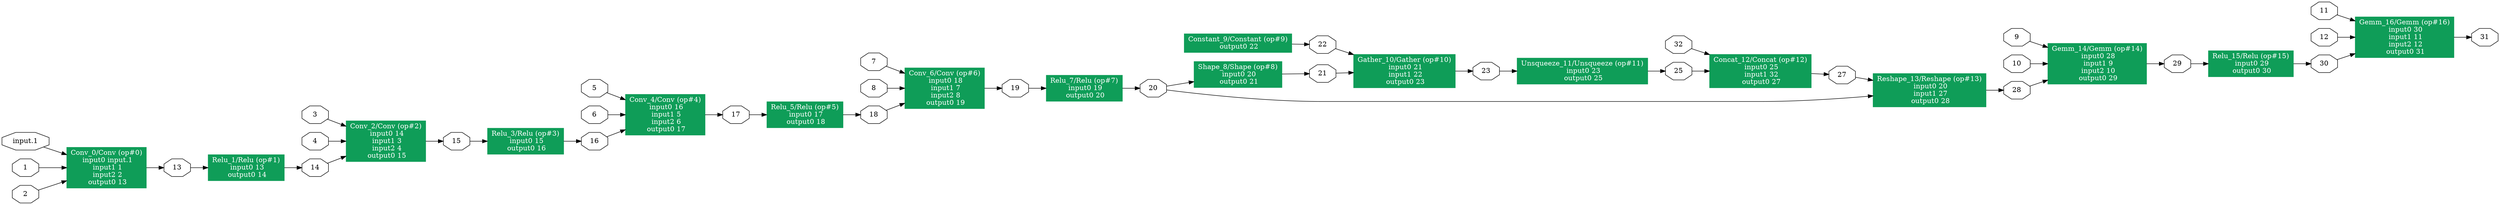 digraph "torch-jit-export" {
	graph [bb="0,0,5083.7,410",
		rankdir=LR
	];
	node [label="\N"];
	"Conv_0/Conv (op#0)\n input0 input.1\n input1 1\n input2 2\n output0 13"	[URL="javascript:alert('')",
		color="#0F9D58",
		fontcolor="#FFFFFF",
		height=1.1528,
		pos="212.67,72",
		shape=box,
		style=filled,
		width=2.25];
	130	[height=0.5,
		label=13,
		pos="356.67,72",
		shape=octagon,
		width=0.75];
	"Conv_0/Conv (op#0)\n input0 input.1\n input1 1\n input2 2\n output0 13" -> 130	[pos="e,329.38,72 293.8,72 302.63,72 311.26,72 319.14,72"];
	"input.10"	[height=0.5,
		label="input.1",
		pos="47.837,126",
		shape=octagon,
		width=1.3288];
	"input.10" -> "Conv_0/Conv (op#0)\n input0 input.1\n input1 1\n input2 2\n output0 13"	[pos="e,131.64,98.542 84.573,114.15 95.798,110.43 108.74,106.14 121.97,101.75"];
	10	[height=0.5,
		label=1,
		pos="47.837,72",
		shape=octagon,
		width=0.75];
	10 -> "Conv_0/Conv (op#0)\n input0 input.1\n input1 1\n input2 2\n output0 13"	[pos="e,131.37,72 75,72 87.927,72 104.37,72 121.34,72"];
	20	[height=0.5,
		label=2,
		pos="47.837,18",
		shape=octagon,
		width=0.75];
	20 -> "Conv_0/Conv (op#0)\n input0 input.1\n input1 1\n input2 2\n output0 13"	[pos="e,131.49,45.41 73.924,26.319 87.097,30.688 104.13,36.336 121.7,42.162"];
	"Relu_1/Relu (op#1)\n input0 13\n output0 14"	[URL="javascript:alert('')",
		color="#0F9D58",
		fontcolor="#FFFFFF",
		height=0.73611,
		pos="497.17,72",
		shape=box,
		style=filled,
		width=2.1528];
	130 -> "Relu_1/Relu (op#1)\n input0 13\n output0 14"	[pos="e,419.39,72 383.73,72 391.32,72 400.07,72 409.27,72"];
	140	[height=0.5,
		label=14,
		pos="637.67,72",
		shape=octagon,
		width=0.75];
	"Relu_1/Relu (op#1)\n input0 13\n output0 14" -> 140	[pos="e,610.55,72 574.72,72 583.68,72 592.47,72 600.5,72"];
	"Conv_2/Conv (op#2)\n input0 14\n input1 3\n input2 4\n output0 15"	[URL="javascript:alert('')",
		color="#0F9D58",
		fontcolor="#FFFFFF",
		height=1.1528,
		pos="781.67,126",
		shape=box,
		style=filled,
		width=2.25];
	140 -> "Conv_2/Conv (op#2)\n input0 14\n input1 3\n input2 4\n output0 15"	[pos="e,700.41,95.477 662.44,81.038 670.66,84.165 680.43,87.879 690.78,91.813"];
	150	[height=0.5,
		label=15,
		pos="925.67,126",
		shape=octagon,
		width=0.75];
	"Conv_2/Conv (op#2)\n input0 14\n input1 3\n input2 4\n output0 15" -> 150	[pos="e,898.38,126 862.8,126 871.63,126 880.26,126 888.14,126"];
	30	[height=0.5,
		label=3,
		pos="637.67,180",
		shape=octagon,
		width=0.75];
	30 -> "Conv_2/Conv (op#2)\n input0 14\n input1 3\n input2 4\n output0 15"	[pos="e,700.41,156.52 662.44,170.96 670.66,167.84 680.43,164.12 690.78,160.19"];
	40	[height=0.5,
		label=4,
		pos="637.67,126",
		shape=octagon,
		width=0.75];
	40 -> "Conv_2/Conv (op#2)\n input0 14\n input1 3\n input2 4\n output0 15"	[pos="e,700.43,126 664.72,126 672.31,126 681.05,126 690.27,126"];
	"Relu_3/Relu (op#3)\n input0 15\n output0 16"	[URL="javascript:alert('')",
		color="#0F9D58",
		fontcolor="#FFFFFF",
		height=0.73611,
		pos="1066.2,126",
		shape=box,
		style=filled,
		width=2.1528];
	150 -> "Relu_3/Relu (op#3)\n input0 15\n output0 16"	[pos="e,988.39,126 952.73,126 960.32,126 969.07,126 978.27,126"];
	160	[height=0.5,
		label=16,
		pos="1206.7,126",
		shape=octagon,
		width=0.75];
	"Relu_3/Relu (op#3)\n input0 15\n output0 16" -> 160	[pos="e,1179.5,126 1143.7,126 1152.7,126 1161.5,126 1169.5,126"];
	"Conv_4/Conv (op#4)\n input0 16\n input1 5\n input2 6\n output0 17"	[URL="javascript:alert('')",
		color="#0F9D58",
		fontcolor="#FFFFFF",
		height=1.1528,
		pos="1350.7,180",
		shape=box,
		style=filled,
		width=2.25];
	160 -> "Conv_4/Conv (op#4)\n input0 16\n input1 5\n input2 6\n output0 17"	[pos="e,1269.4,149.48 1231.4,135.04 1239.7,138.16 1249.4,141.88 1259.8,145.81"];
	170	[height=0.5,
		label=17,
		pos="1494.7,180",
		shape=octagon,
		width=0.75];
	"Conv_4/Conv (op#4)\n input0 16\n input1 5\n input2 6\n output0 17" -> 170	[pos="e,1467.4,180 1431.8,180 1440.6,180 1449.3,180 1457.1,180"];
	50	[height=0.5,
		label=5,
		pos="1206.7,234",
		shape=octagon,
		width=0.75];
	50 -> "Conv_4/Conv (op#4)\n input0 16\n input1 5\n input2 6\n output0 17"	[pos="e,1269.4,210.52 1231.4,224.96 1239.7,221.84 1249.4,218.12 1259.8,214.19"];
	60	[height=0.5,
		label=6,
		pos="1206.7,180",
		shape=octagon,
		width=0.75];
	60 -> "Conv_4/Conv (op#4)\n input0 16\n input1 5\n input2 6\n output0 17"	[pos="e,1269.4,180 1233.7,180 1241.3,180 1250.1,180 1259.3,180"];
	"Relu_5/Relu (op#5)\n input0 17\n output0 18"	[URL="javascript:alert('')",
		color="#0F9D58",
		fontcolor="#FFFFFF",
		height=0.73611,
		pos="1635.2,180",
		shape=box,
		style=filled,
		width=2.1528];
	170 -> "Relu_5/Relu (op#5)\n input0 17\n output0 18"	[pos="e,1557.4,180 1521.7,180 1529.3,180 1538.1,180 1547.3,180"];
	180	[height=0.5,
		label=18,
		pos="1775.7,180",
		shape=octagon,
		width=0.75];
	"Relu_5/Relu (op#5)\n input0 17\n output0 18" -> 180	[pos="e,1748.5,180 1712.7,180 1721.7,180 1730.5,180 1738.5,180"];
	"Conv_6/Conv (op#6)\n input0 18\n input1 7\n input2 8\n output0 19"	[URL="javascript:alert('')",
		color="#0F9D58",
		fontcolor="#FFFFFF",
		height=1.1528,
		pos="1919.7,234",
		shape=box,
		style=filled,
		width=2.25];
	180 -> "Conv_6/Conv (op#6)\n input0 18\n input1 7\n input2 8\n output0 19"	[pos="e,1838.4,203.48 1800.4,189.04 1808.7,192.16 1818.4,195.88 1828.8,199.81"];
	190	[height=0.5,
		label=19,
		pos="2063.7,234",
		shape=octagon,
		width=0.75];
	"Conv_6/Conv (op#6)\n input0 18\n input1 7\n input2 8\n output0 19" -> 190	[pos="e,2036.4,234 2000.8,234 2009.6,234 2018.3,234 2026.1,234"];
	70	[height=0.5,
		label=7,
		pos="1775.7,288",
		shape=octagon,
		width=0.75];
	70 -> "Conv_6/Conv (op#6)\n input0 18\n input1 7\n input2 8\n output0 19"	[pos="e,1838.4,264.52 1800.4,278.96 1808.7,275.84 1818.4,272.12 1828.8,268.19"];
	80	[height=0.5,
		label=8,
		pos="1775.7,234",
		shape=octagon,
		width=0.75];
	80 -> "Conv_6/Conv (op#6)\n input0 18\n input1 7\n input2 8\n output0 19"	[pos="e,1838.4,234 1802.7,234 1810.3,234 1819.1,234 1828.3,234"];
	"Relu_7/Relu (op#7)\n input0 19\n output0 20"	[URL="javascript:alert('')",
		color="#0F9D58",
		fontcolor="#FFFFFF",
		height=0.73611,
		pos="2204.2,234",
		shape=box,
		style=filled,
		width=2.1528];
	190 -> "Relu_7/Relu (op#7)\n input0 19\n output0 20"	[pos="e,2126.4,234 2090.7,234 2098.3,234 2107.1,234 2116.3,234"];
	200	[height=0.5,
		label=20,
		pos="2344.7,234",
		shape=octagon,
		width=0.75];
	"Relu_7/Relu (op#7)\n input0 19\n output0 20" -> 200	[pos="e,2317.5,234 2281.7,234 2290.7,234 2299.5,234 2307.5,234"];
	"Shape_8/Shape (op#8)\n input0 20\n output0 21"	[URL="javascript:alert('')",
		color="#0F9D58",
		fontcolor="#FFFFFF",
		height=0.73611,
		pos="2517.2,262",
		shape=box,
		style=filled,
		width=2.4861];
	200 -> "Shape_8/Shape (op#8)\n input0 20\n output0 21"	[pos="e,2427.3,247.41 2371.9,238.31 2384.6,240.39 2400.6,243.03 2417.4,245.78"];
	"Reshape_13/Reshape (op#13)\n input0 20\n input1 27\n output0 28"	[URL="javascript:alert('')",
		color="#0F9D58",
		fontcolor="#FFFFFF",
		height=0.94444,
		pos="3925.7,230",
		shape=box,
		style=filled,
		width=3.1944];
	200 -> "Reshape_13/Reshape (op#13)\n input0 20\n input1 27\n output0 28"	[pos="e,3810.6,218.5 2371.9,230.53 2429.2,223.23 2570.1,207 2688.7,207 2688.7,207 2688.7,207 3582.2,207 3654.6,207 3735.4,212.18 3800.4,\
217.62"];
	210	[height=0.5,
		label=21,
		pos="2689.7,264",
		shape=octagon,
		width=0.75];
	"Shape_8/Shape (op#8)\n input0 20\n output0 21" -> 210	[pos="e,2662.6,263.69 2606.9,263.04 2623,263.23 2638.9,263.42 2652.4,263.57"];
	"Gather_10/Gather (op#10)\n input0 21\n input1 22\n output0 23"	[URL="javascript:alert('')",
		color="#0F9D58",
		fontcolor="#FFFFFF",
		height=0.94444,
		pos="2856.2,269",
		shape=box,
		style=filled,
		width=2.875];
	210 -> "Gather_10/Gather (op#10)\n input0 21\n input1 22\n output0 23"	[pos="e,2752.6,265.88 2716.7,264.79 2724.3,265.02 2733.2,265.29 2742.6,265.58"];
	"Constant_9/Constant (op#9)\n output0 22"	[URL="javascript:alert('')",
		color="#0F9D58",
		fontcolor="#FFFFFF",
		height=0.52778,
		pos="2517.2,326",
		shape=box,
		style=filled,
		width=3.0417];
	220	[height=0.5,
		label=22,
		pos="2689.7,323",
		shape=octagon,
		width=0.75];
	"Constant_9/Constant (op#9)\n output0 22" -> 220	[pos="e,2662.5,323.46 2627.1,324.08 2636.1,323.93 2644.7,323.77 2652.5,323.64"];
	220 -> "Gather_10/Gather (op#10)\n input0 21\n input1 22\n output0 23"	[pos="e,2752.6,302.67 2715.7,314.8 2723.6,312.2 2732.9,309.15 2742.8,305.87"];
	230	[height=0.5,
		label=23,
		pos="3022.7,269",
		shape=octagon,
		width=0.75];
	"Gather_10/Gather (op#10)\n input0 21\n input1 22\n output0 23" -> 230	[pos="e,2995.6,269 2960,269 2969,269 2977.6,269 2985.5,269"];
	"Unsqueeze_11/Unsqueeze (op#11)\n input0 23\n output0 25"	[URL="javascript:alert('')",
		color="#0F9D58",
		fontcolor="#FFFFFF",
		height=0.73611,
		pos="3218.7,269",
		shape=box,
		style=filled,
		width=3.6944];
	230 -> "Unsqueeze_11/Unsqueeze (op#11)\n input0 23\n output0 25"	[pos="e,3085.4,269 3049.8,269 3057.3,269 3066,269 3075.4,269"];
	250	[height=0.5,
		label=25,
		pos="3414.7,269",
		shape=octagon,
		width=0.75];
	"Unsqueeze_11/Unsqueeze (op#11)\n input0 23\n output0 25" -> 250	[pos="e,3387.7,269 3351.8,269 3361,269 3369.7,269 3377.6,269"];
	"Concat_12/Concat (op#12)\n input0 25\n input1 32\n output0 27"	[URL="javascript:alert('')",
		color="#0F9D58",
		fontcolor="#FFFFFF",
		height=0.94444,
		pos="3581.2,269",
		shape=box,
		style=filled,
		width=2.875];
	250 -> "Concat_12/Concat (op#12)\n input0 25\n input1 32\n output0 27"	[pos="e,3477.6,269 3441.7,269 3449.3,269 3458.2,269 3467.6,269"];
	270	[height=0.5,
		label=27,
		pos="3747.7,261",
		shape=octagon,
		width=0.75];
	"Concat_12/Concat (op#12)\n input0 25\n input1 32\n output0 27" -> 270	[pos="e,3720.6,262.27 3685,264 3694,263.56 3702.6,263.14 3710.5,262.76"];
	320	[height=0.5,
		label=32,
		pos="3414.7,323",
		shape=octagon,
		width=0.75];
	320 -> "Concat_12/Concat (op#12)\n input0 25\n input1 32\n output0 27"	[pos="e,3477.6,302.67 3440.7,314.8 3448.6,312.2 3457.9,309.15 3467.8,305.87"];
	270 -> "Reshape_13/Reshape (op#13)\n input0 20\n input1 27\n output0 28"	[pos="e,3810.4,250.13 3775,256.36 3782.5,255.04 3791.2,253.52 3800.5,251.87"];
	280	[height=0.5,
		label=28,
		pos="4103.7,230",
		shape=octagon,
		width=0.75];
	"Reshape_13/Reshape (op#13)\n input0 20\n input1 27\n output0 28" -> 280	[pos="e,4076.6,230 4041.1,230 4050.1,230 4058.8,230 4066.5,230"];
	"Gemm_14/Gemm (op#14)\n input0 28\n input1 9\n input2 10\n output0 29"	[URL="javascript:alert('')",
		color="#0F9D58",
		fontcolor="#FFFFFF",
		height=1.1528,
		pos="4267.2,284",
		shape=box,
		style=filled,
		width=2.7917];
	280 -> "Gemm_14/Gemm (op#14)\n input0 28\n input1 9\n input2 10\n output0 29"	[pos="e,4166.5,250.68 4129.6,238.32 4137.5,240.96 4146.8,244.08 4156.8,247.42"];
	290	[height=0.5,
		label=29,
		pos="4430.7,284",
		shape=octagon,
		width=0.75];
	"Gemm_14/Gemm (op#14)\n input0 28\n input1 9\n input2 10\n output0 29" -> 290	[pos="e,4403.4,284 4367.7,284 4376.7,284 4385.4,284 4393.3,284"];
	90	[height=0.5,
		label=9,
		pos="4103.7,338",
		shape=octagon,
		width=0.75];
	90 -> "Gemm_14/Gemm (op#14)\n input0 28\n input1 9\n input2 10\n output0 29"	[pos="e,4166.5,317.32 4129.6,329.68 4137.5,327.04 4146.8,323.92 4156.8,320.58"];
	100	[height=0.5,
		label=10,
		pos="4103.7,284",
		shape=octagon,
		width=0.75];
	100 -> "Gemm_14/Gemm (op#14)\n input0 28\n input1 9\n input2 10\n output0 29"	[pos="e,4166.6,284 4131,284 4138.5,284 4147.1,284 4156.4,284"];
	"Relu_15/Relu (op#15)\n input0 29\n output0 30"	[URL="javascript:alert('')",
		color="#0F9D58",
		fontcolor="#FFFFFF",
		height=0.73611,
		pos="4580.2,284",
		shape=box,
		style=filled,
		width=2.4028];
	290 -> "Relu_15/Relu (op#15)\n input0 29\n output0 30"	[pos="e,4493.6,284 4457.7,284 4465.3,284 4474.1,284 4483.4,284"];
	300	[height=0.5,
		label=30,
		pos="4729.7,284",
		shape=octagon,
		width=0.75];
	"Relu_15/Relu (op#15)\n input0 29\n output0 30" -> 300	[pos="e,4702.6,284 4667,284 4675.9,284 4684.5,284 4692.4,284"];
	"Gemm_16/Gemm (op#16)\n input0 30\n input1 11\n input2 12\n output0 31"	[URL="javascript:alert('')",
		color="#0F9D58",
		fontcolor="#FFFFFF",
		height=1.1528,
		pos="4893.2,338",
		shape=box,
		style=filled,
		width=2.7917];
	300 -> "Gemm_16/Gemm (op#16)\n input0 30\n input1 11\n input2 12\n output0 31"	[pos="e,4792.5,304.68 4755.6,292.32 4763.5,294.96 4772.8,298.08 4782.8,301.42"];
	310	[height=0.5,
		label=31,
		pos="5056.7,338",
		shape=octagon,
		width=0.75];
	"Gemm_16/Gemm (op#16)\n input0 30\n input1 11\n input2 12\n output0 31" -> 310	[pos="e,5029.4,338 4993.7,338 5002.7,338 5011.4,338 5019.3,338"];
	110	[height=0.5,
		label=11,
		pos="4729.7,392",
		shape=octagon,
		width=0.75];
	110 -> "Gemm_16/Gemm (op#16)\n input0 30\n input1 11\n input2 12\n output0 31"	[pos="e,4792.5,371.32 4755.6,383.68 4763.5,381.04 4772.8,377.92 4782.8,374.58"];
	120	[height=0.5,
		label=12,
		pos="4729.7,338",
		shape=octagon,
		width=0.75];
	120 -> "Gemm_16/Gemm (op#16)\n input0 30\n input1 11\n input2 12\n output0 31"	[pos="e,4792.6,338 4757,338 4764.5,338 4773.1,338 4782.4,338"];
}
